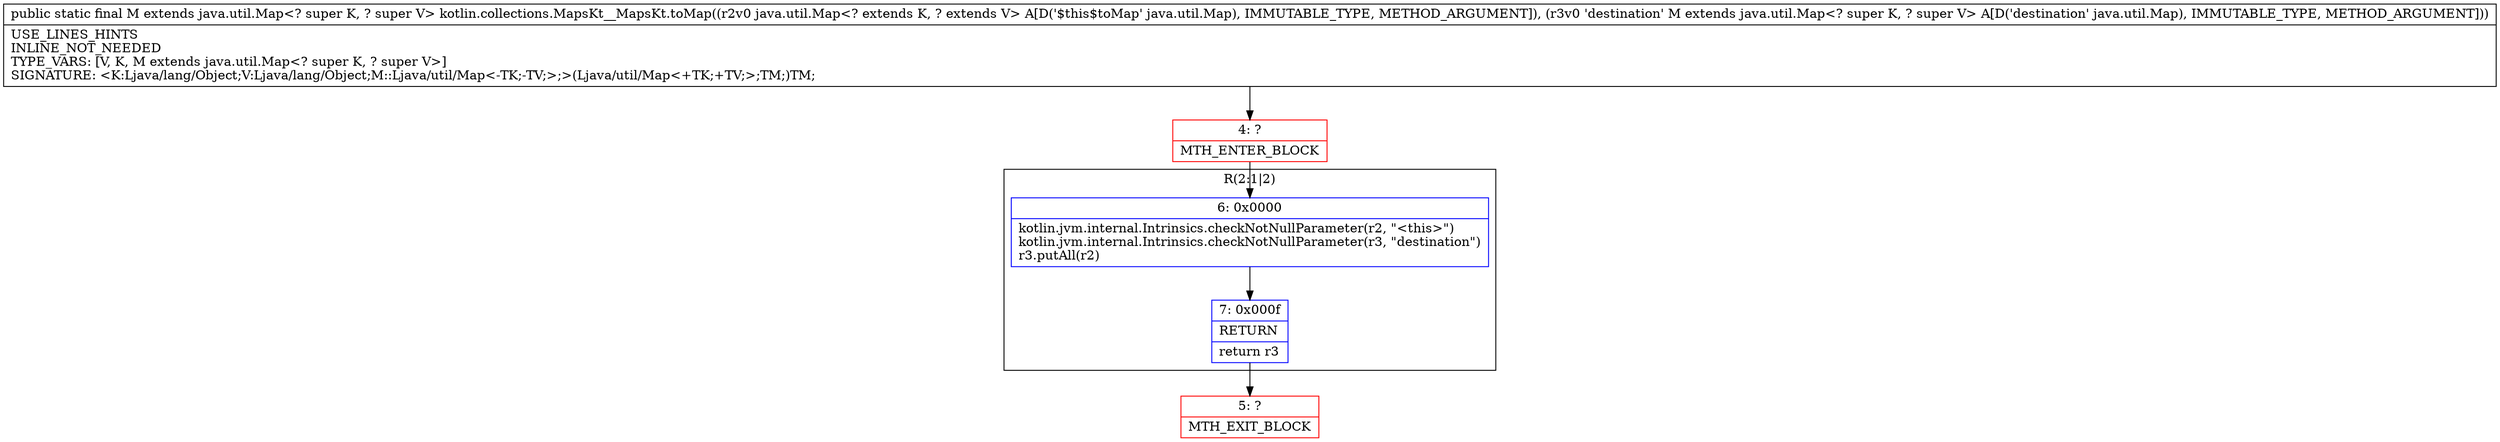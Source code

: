digraph "CFG forkotlin.collections.MapsKt__MapsKt.toMap(Ljava\/util\/Map;Ljava\/util\/Map;)Ljava\/util\/Map;" {
subgraph cluster_Region_382643084 {
label = "R(2:1|2)";
node [shape=record,color=blue];
Node_6 [shape=record,label="{6\:\ 0x0000|kotlin.jvm.internal.Intrinsics.checkNotNullParameter(r2, \"\<this\>\")\lkotlin.jvm.internal.Intrinsics.checkNotNullParameter(r3, \"destination\")\lr3.putAll(r2)\l}"];
Node_7 [shape=record,label="{7\:\ 0x000f|RETURN\l|return r3\l}"];
}
Node_4 [shape=record,color=red,label="{4\:\ ?|MTH_ENTER_BLOCK\l}"];
Node_5 [shape=record,color=red,label="{5\:\ ?|MTH_EXIT_BLOCK\l}"];
MethodNode[shape=record,label="{public static final M extends java.util.Map\<? super K, ? super V\> kotlin.collections.MapsKt__MapsKt.toMap((r2v0 java.util.Map\<? extends K, ? extends V\> A[D('$this$toMap' java.util.Map), IMMUTABLE_TYPE, METHOD_ARGUMENT]), (r3v0 'destination' M extends java.util.Map\<? super K, ? super V\> A[D('destination' java.util.Map), IMMUTABLE_TYPE, METHOD_ARGUMENT]))  | USE_LINES_HINTS\lINLINE_NOT_NEEDED\lTYPE_VARS: [V, K, M extends java.util.Map\<? super K, ? super V\>]\lSIGNATURE: \<K:Ljava\/lang\/Object;V:Ljava\/lang\/Object;M::Ljava\/util\/Map\<\-TK;\-TV;\>;\>(Ljava\/util\/Map\<+TK;+TV;\>;TM;)TM;\l}"];
MethodNode -> Node_4;Node_6 -> Node_7;
Node_7 -> Node_5;
Node_4 -> Node_6;
}

